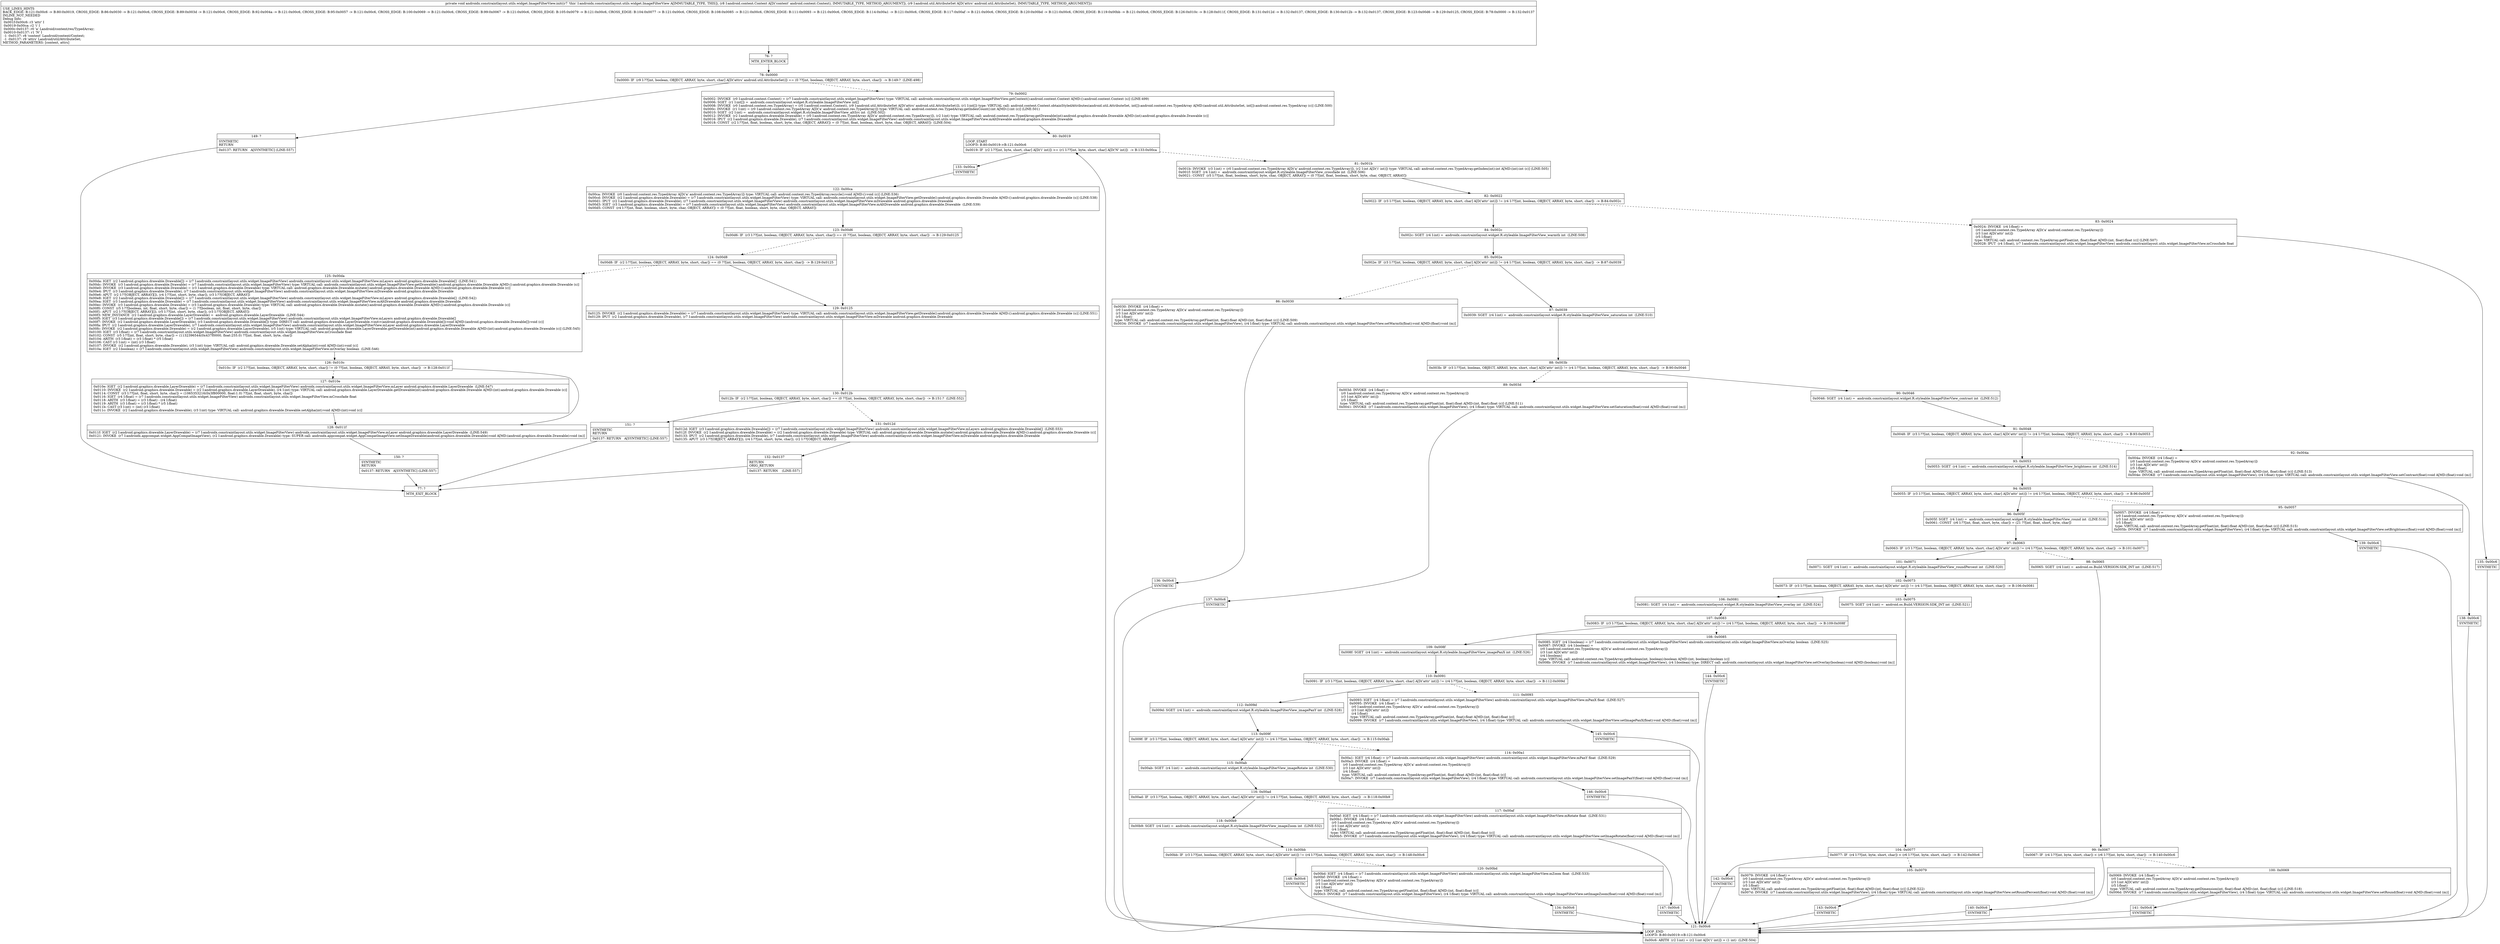 digraph "CFG forandroidx.constraintlayout.utils.widget.ImageFilterView.init(Landroid\/content\/Context;Landroid\/util\/AttributeSet;)V" {
Node_76 [shape=record,label="{76\:\ ?|MTH_ENTER_BLOCK\l}"];
Node_78 [shape=record,label="{78\:\ 0x0000|0x0000: IF  (r9 I:??[int, boolean, OBJECT, ARRAY, byte, short, char] A[D('attrs' android.util.AttributeSet)]) == (0 ??[int, boolean, OBJECT, ARRAY, byte, short, char])  \-\> B:149:?  (LINE:498)\l}"];
Node_79 [shape=record,label="{79\:\ 0x0002|0x0002: INVOKE  (r0 I:android.content.Context) = (r7 I:androidx.constraintlayout.utils.widget.ImageFilterView) type: VIRTUAL call: androidx.constraintlayout.utils.widget.ImageFilterView.getContext():android.content.Context A[MD:():android.content.Context (s)] (LINE:499)\l0x0006: SGET  (r1 I:int[]) =  androidx.constraintlayout.widget.R.styleable.ImageFilterView int[] \l0x0008: INVOKE  (r0 I:android.content.res.TypedArray) = (r0 I:android.content.Context), (r9 I:android.util.AttributeSet A[D('attrs' android.util.AttributeSet)]), (r1 I:int[]) type: VIRTUAL call: android.content.Context.obtainStyledAttributes(android.util.AttributeSet, int[]):android.content.res.TypedArray A[MD:(android.util.AttributeSet, int[]):android.content.res.TypedArray (c)] (LINE:500)\l0x000c: INVOKE  (r1 I:int) = (r0 I:android.content.res.TypedArray A[D('a' android.content.res.TypedArray)]) type: VIRTUAL call: android.content.res.TypedArray.getIndexCount():int A[MD:():int (c)] (LINE:501)\l0x0010: SGET  (r2 I:int) =  androidx.constraintlayout.widget.R.styleable.ImageFilterView_altSrc int  (LINE:502)\l0x0012: INVOKE  (r2 I:android.graphics.drawable.Drawable) = (r0 I:android.content.res.TypedArray A[D('a' android.content.res.TypedArray)]), (r2 I:int) type: VIRTUAL call: android.content.res.TypedArray.getDrawable(int):android.graphics.drawable.Drawable A[MD:(int):android.graphics.drawable.Drawable (c)]\l0x0016: IPUT  (r2 I:android.graphics.drawable.Drawable), (r7 I:androidx.constraintlayout.utils.widget.ImageFilterView) androidx.constraintlayout.utils.widget.ImageFilterView.mAltDrawable android.graphics.drawable.Drawable \l0x0018: CONST  (r2 I:??[int, float, boolean, short, byte, char, OBJECT, ARRAY]) = (0 ??[int, float, boolean, short, byte, char, OBJECT, ARRAY])  (LINE:504)\l}"];
Node_80 [shape=record,label="{80\:\ 0x0019|LOOP_START\lLOOP:0: B:80:0x0019\-\>B:121:0x00c6\l|0x0019: IF  (r2 I:??[int, byte, short, char] A[D('i' int)]) \>= (r1 I:??[int, byte, short, char] A[D('N' int)])  \-\> B:133:0x00ca \l}"];
Node_81 [shape=record,label="{81\:\ 0x001b|0x001b: INVOKE  (r3 I:int) = (r0 I:android.content.res.TypedArray A[D('a' android.content.res.TypedArray)]), (r2 I:int A[D('i' int)]) type: VIRTUAL call: android.content.res.TypedArray.getIndex(int):int A[MD:(int):int (c)] (LINE:505)\l0x001f: SGET  (r4 I:int) =  androidx.constraintlayout.widget.R.styleable.ImageFilterView_crossfade int  (LINE:506)\l0x0021: CONST  (r5 I:??[int, float, boolean, short, byte, char, OBJECT, ARRAY]) = (0 ??[int, float, boolean, short, byte, char, OBJECT, ARRAY]) \l}"];
Node_82 [shape=record,label="{82\:\ 0x0022|0x0022: IF  (r3 I:??[int, boolean, OBJECT, ARRAY, byte, short, char] A[D('attr' int)]) != (r4 I:??[int, boolean, OBJECT, ARRAY, byte, short, char])  \-\> B:84:0x002c \l}"];
Node_83 [shape=record,label="{83\:\ 0x0024|0x0024: INVOKE  (r4 I:float) = \l  (r0 I:android.content.res.TypedArray A[D('a' android.content.res.TypedArray)])\l  (r3 I:int A[D('attr' int)])\l  (r5 I:float)\l type: VIRTUAL call: android.content.res.TypedArray.getFloat(int, float):float A[MD:(int, float):float (c)] (LINE:507)\l0x0028: IPUT  (r4 I:float), (r7 I:androidx.constraintlayout.utils.widget.ImageFilterView) androidx.constraintlayout.utils.widget.ImageFilterView.mCrossfade float \l}"];
Node_135 [shape=record,label="{135\:\ 0x00c6|SYNTHETIC\l}"];
Node_121 [shape=record,label="{121\:\ 0x00c6|LOOP_END\lLOOP:0: B:80:0x0019\-\>B:121:0x00c6\l|0x00c6: ARITH  (r2 I:int) = (r2 I:int A[D('i' int)]) + (1 int)  (LINE:504)\l}"];
Node_84 [shape=record,label="{84\:\ 0x002c|0x002c: SGET  (r4 I:int) =  androidx.constraintlayout.widget.R.styleable.ImageFilterView_warmth int  (LINE:508)\l}"];
Node_85 [shape=record,label="{85\:\ 0x002e|0x002e: IF  (r3 I:??[int, boolean, OBJECT, ARRAY, byte, short, char] A[D('attr' int)]) != (r4 I:??[int, boolean, OBJECT, ARRAY, byte, short, char])  \-\> B:87:0x0039 \l}"];
Node_86 [shape=record,label="{86\:\ 0x0030|0x0030: INVOKE  (r4 I:float) = \l  (r0 I:android.content.res.TypedArray A[D('a' android.content.res.TypedArray)])\l  (r3 I:int A[D('attr' int)])\l  (r5 I:float)\l type: VIRTUAL call: android.content.res.TypedArray.getFloat(int, float):float A[MD:(int, float):float (c)] (LINE:509)\l0x0034: INVOKE  (r7 I:androidx.constraintlayout.utils.widget.ImageFilterView), (r4 I:float) type: VIRTUAL call: androidx.constraintlayout.utils.widget.ImageFilterView.setWarmth(float):void A[MD:(float):void (m)]\l}"];
Node_136 [shape=record,label="{136\:\ 0x00c6|SYNTHETIC\l}"];
Node_87 [shape=record,label="{87\:\ 0x0039|0x0039: SGET  (r4 I:int) =  androidx.constraintlayout.widget.R.styleable.ImageFilterView_saturation int  (LINE:510)\l}"];
Node_88 [shape=record,label="{88\:\ 0x003b|0x003b: IF  (r3 I:??[int, boolean, OBJECT, ARRAY, byte, short, char] A[D('attr' int)]) != (r4 I:??[int, boolean, OBJECT, ARRAY, byte, short, char])  \-\> B:90:0x0046 \l}"];
Node_89 [shape=record,label="{89\:\ 0x003d|0x003d: INVOKE  (r4 I:float) = \l  (r0 I:android.content.res.TypedArray A[D('a' android.content.res.TypedArray)])\l  (r3 I:int A[D('attr' int)])\l  (r5 I:float)\l type: VIRTUAL call: android.content.res.TypedArray.getFloat(int, float):float A[MD:(int, float):float (c)] (LINE:511)\l0x0041: INVOKE  (r7 I:androidx.constraintlayout.utils.widget.ImageFilterView), (r4 I:float) type: VIRTUAL call: androidx.constraintlayout.utils.widget.ImageFilterView.setSaturation(float):void A[MD:(float):void (m)]\l}"];
Node_137 [shape=record,label="{137\:\ 0x00c6|SYNTHETIC\l}"];
Node_90 [shape=record,label="{90\:\ 0x0046|0x0046: SGET  (r4 I:int) =  androidx.constraintlayout.widget.R.styleable.ImageFilterView_contrast int  (LINE:512)\l}"];
Node_91 [shape=record,label="{91\:\ 0x0048|0x0048: IF  (r3 I:??[int, boolean, OBJECT, ARRAY, byte, short, char] A[D('attr' int)]) != (r4 I:??[int, boolean, OBJECT, ARRAY, byte, short, char])  \-\> B:93:0x0053 \l}"];
Node_92 [shape=record,label="{92\:\ 0x004a|0x004a: INVOKE  (r4 I:float) = \l  (r0 I:android.content.res.TypedArray A[D('a' android.content.res.TypedArray)])\l  (r3 I:int A[D('attr' int)])\l  (r5 I:float)\l type: VIRTUAL call: android.content.res.TypedArray.getFloat(int, float):float A[MD:(int, float):float (c)] (LINE:513)\l0x004e: INVOKE  (r7 I:androidx.constraintlayout.utils.widget.ImageFilterView), (r4 I:float) type: VIRTUAL call: androidx.constraintlayout.utils.widget.ImageFilterView.setContrast(float):void A[MD:(float):void (m)]\l}"];
Node_138 [shape=record,label="{138\:\ 0x00c6|SYNTHETIC\l}"];
Node_93 [shape=record,label="{93\:\ 0x0053|0x0053: SGET  (r4 I:int) =  androidx.constraintlayout.widget.R.styleable.ImageFilterView_brightness int  (LINE:514)\l}"];
Node_94 [shape=record,label="{94\:\ 0x0055|0x0055: IF  (r3 I:??[int, boolean, OBJECT, ARRAY, byte, short, char] A[D('attr' int)]) != (r4 I:??[int, boolean, OBJECT, ARRAY, byte, short, char])  \-\> B:96:0x005f \l}"];
Node_95 [shape=record,label="{95\:\ 0x0057|0x0057: INVOKE  (r4 I:float) = \l  (r0 I:android.content.res.TypedArray A[D('a' android.content.res.TypedArray)])\l  (r3 I:int A[D('attr' int)])\l  (r5 I:float)\l type: VIRTUAL call: android.content.res.TypedArray.getFloat(int, float):float A[MD:(int, float):float (c)] (LINE:515)\l0x005b: INVOKE  (r7 I:androidx.constraintlayout.utils.widget.ImageFilterView), (r4 I:float) type: VIRTUAL call: androidx.constraintlayout.utils.widget.ImageFilterView.setBrightness(float):void A[MD:(float):void (m)]\l}"];
Node_139 [shape=record,label="{139\:\ 0x00c6|SYNTHETIC\l}"];
Node_96 [shape=record,label="{96\:\ 0x005f|0x005f: SGET  (r4 I:int) =  androidx.constraintlayout.widget.R.styleable.ImageFilterView_round int  (LINE:516)\l0x0061: CONST  (r6 I:??[int, float, short, byte, char]) = (21 ??[int, float, short, byte, char]) \l}"];
Node_97 [shape=record,label="{97\:\ 0x0063|0x0063: IF  (r3 I:??[int, boolean, OBJECT, ARRAY, byte, short, char] A[D('attr' int)]) != (r4 I:??[int, boolean, OBJECT, ARRAY, byte, short, char])  \-\> B:101:0x0071 \l}"];
Node_98 [shape=record,label="{98\:\ 0x0065|0x0065: SGET  (r4 I:int) =  android.os.Build.VERSION.SDK_INT int  (LINE:517)\l}"];
Node_99 [shape=record,label="{99\:\ 0x0067|0x0067: IF  (r4 I:??[int, byte, short, char]) \< (r6 I:??[int, byte, short, char])  \-\> B:140:0x00c6 \l}"];
Node_100 [shape=record,label="{100\:\ 0x0069|0x0069: INVOKE  (r4 I:float) = \l  (r0 I:android.content.res.TypedArray A[D('a' android.content.res.TypedArray)])\l  (r3 I:int A[D('attr' int)])\l  (r5 I:float)\l type: VIRTUAL call: android.content.res.TypedArray.getDimension(int, float):float A[MD:(int, float):float (c)] (LINE:518)\l0x006d: INVOKE  (r7 I:androidx.constraintlayout.utils.widget.ImageFilterView), (r4 I:float) type: VIRTUAL call: androidx.constraintlayout.utils.widget.ImageFilterView.setRound(float):void A[MD:(float):void (m)]\l}"];
Node_141 [shape=record,label="{141\:\ 0x00c6|SYNTHETIC\l}"];
Node_140 [shape=record,label="{140\:\ 0x00c6|SYNTHETIC\l}"];
Node_101 [shape=record,label="{101\:\ 0x0071|0x0071: SGET  (r4 I:int) =  androidx.constraintlayout.widget.R.styleable.ImageFilterView_roundPercent int  (LINE:520)\l}"];
Node_102 [shape=record,label="{102\:\ 0x0073|0x0073: IF  (r3 I:??[int, boolean, OBJECT, ARRAY, byte, short, char] A[D('attr' int)]) != (r4 I:??[int, boolean, OBJECT, ARRAY, byte, short, char])  \-\> B:106:0x0081 \l}"];
Node_103 [shape=record,label="{103\:\ 0x0075|0x0075: SGET  (r4 I:int) =  android.os.Build.VERSION.SDK_INT int  (LINE:521)\l}"];
Node_104 [shape=record,label="{104\:\ 0x0077|0x0077: IF  (r4 I:??[int, byte, short, char]) \< (r6 I:??[int, byte, short, char])  \-\> B:142:0x00c6 \l}"];
Node_105 [shape=record,label="{105\:\ 0x0079|0x0079: INVOKE  (r4 I:float) = \l  (r0 I:android.content.res.TypedArray A[D('a' android.content.res.TypedArray)])\l  (r3 I:int A[D('attr' int)])\l  (r5 I:float)\l type: VIRTUAL call: android.content.res.TypedArray.getFloat(int, float):float A[MD:(int, float):float (c)] (LINE:522)\l0x007d: INVOKE  (r7 I:androidx.constraintlayout.utils.widget.ImageFilterView), (r4 I:float) type: VIRTUAL call: androidx.constraintlayout.utils.widget.ImageFilterView.setRoundPercent(float):void A[MD:(float):void (m)]\l}"];
Node_143 [shape=record,label="{143\:\ 0x00c6|SYNTHETIC\l}"];
Node_142 [shape=record,label="{142\:\ 0x00c6|SYNTHETIC\l}"];
Node_106 [shape=record,label="{106\:\ 0x0081|0x0081: SGET  (r4 I:int) =  androidx.constraintlayout.widget.R.styleable.ImageFilterView_overlay int  (LINE:524)\l}"];
Node_107 [shape=record,label="{107\:\ 0x0083|0x0083: IF  (r3 I:??[int, boolean, OBJECT, ARRAY, byte, short, char] A[D('attr' int)]) != (r4 I:??[int, boolean, OBJECT, ARRAY, byte, short, char])  \-\> B:109:0x008f \l}"];
Node_108 [shape=record,label="{108\:\ 0x0085|0x0085: IGET  (r4 I:boolean) = (r7 I:androidx.constraintlayout.utils.widget.ImageFilterView) androidx.constraintlayout.utils.widget.ImageFilterView.mOverlay boolean  (LINE:525)\l0x0087: INVOKE  (r4 I:boolean) = \l  (r0 I:android.content.res.TypedArray A[D('a' android.content.res.TypedArray)])\l  (r3 I:int A[D('attr' int)])\l  (r4 I:boolean)\l type: VIRTUAL call: android.content.res.TypedArray.getBoolean(int, boolean):boolean A[MD:(int, boolean):boolean (c)]\l0x008b: INVOKE  (r7 I:androidx.constraintlayout.utils.widget.ImageFilterView), (r4 I:boolean) type: DIRECT call: androidx.constraintlayout.utils.widget.ImageFilterView.setOverlay(boolean):void A[MD:(boolean):void (m)]\l}"];
Node_144 [shape=record,label="{144\:\ 0x00c6|SYNTHETIC\l}"];
Node_109 [shape=record,label="{109\:\ 0x008f|0x008f: SGET  (r4 I:int) =  androidx.constraintlayout.widget.R.styleable.ImageFilterView_imagePanX int  (LINE:526)\l}"];
Node_110 [shape=record,label="{110\:\ 0x0091|0x0091: IF  (r3 I:??[int, boolean, OBJECT, ARRAY, byte, short, char] A[D('attr' int)]) != (r4 I:??[int, boolean, OBJECT, ARRAY, byte, short, char])  \-\> B:112:0x009d \l}"];
Node_111 [shape=record,label="{111\:\ 0x0093|0x0093: IGET  (r4 I:float) = (r7 I:androidx.constraintlayout.utils.widget.ImageFilterView) androidx.constraintlayout.utils.widget.ImageFilterView.mPanX float  (LINE:527)\l0x0095: INVOKE  (r4 I:float) = \l  (r0 I:android.content.res.TypedArray A[D('a' android.content.res.TypedArray)])\l  (r3 I:int A[D('attr' int)])\l  (r4 I:float)\l type: VIRTUAL call: android.content.res.TypedArray.getFloat(int, float):float A[MD:(int, float):float (c)]\l0x0099: INVOKE  (r7 I:androidx.constraintlayout.utils.widget.ImageFilterView), (r4 I:float) type: VIRTUAL call: androidx.constraintlayout.utils.widget.ImageFilterView.setImagePanX(float):void A[MD:(float):void (m)]\l}"];
Node_145 [shape=record,label="{145\:\ 0x00c6|SYNTHETIC\l}"];
Node_112 [shape=record,label="{112\:\ 0x009d|0x009d: SGET  (r4 I:int) =  androidx.constraintlayout.widget.R.styleable.ImageFilterView_imagePanY int  (LINE:528)\l}"];
Node_113 [shape=record,label="{113\:\ 0x009f|0x009f: IF  (r3 I:??[int, boolean, OBJECT, ARRAY, byte, short, char] A[D('attr' int)]) != (r4 I:??[int, boolean, OBJECT, ARRAY, byte, short, char])  \-\> B:115:0x00ab \l}"];
Node_114 [shape=record,label="{114\:\ 0x00a1|0x00a1: IGET  (r4 I:float) = (r7 I:androidx.constraintlayout.utils.widget.ImageFilterView) androidx.constraintlayout.utils.widget.ImageFilterView.mPanY float  (LINE:529)\l0x00a3: INVOKE  (r4 I:float) = \l  (r0 I:android.content.res.TypedArray A[D('a' android.content.res.TypedArray)])\l  (r3 I:int A[D('attr' int)])\l  (r4 I:float)\l type: VIRTUAL call: android.content.res.TypedArray.getFloat(int, float):float A[MD:(int, float):float (c)]\l0x00a7: INVOKE  (r7 I:androidx.constraintlayout.utils.widget.ImageFilterView), (r4 I:float) type: VIRTUAL call: androidx.constraintlayout.utils.widget.ImageFilterView.setImagePanY(float):void A[MD:(float):void (m)]\l}"];
Node_146 [shape=record,label="{146\:\ 0x00c6|SYNTHETIC\l}"];
Node_115 [shape=record,label="{115\:\ 0x00ab|0x00ab: SGET  (r4 I:int) =  androidx.constraintlayout.widget.R.styleable.ImageFilterView_imageRotate int  (LINE:530)\l}"];
Node_116 [shape=record,label="{116\:\ 0x00ad|0x00ad: IF  (r3 I:??[int, boolean, OBJECT, ARRAY, byte, short, char] A[D('attr' int)]) != (r4 I:??[int, boolean, OBJECT, ARRAY, byte, short, char])  \-\> B:118:0x00b9 \l}"];
Node_117 [shape=record,label="{117\:\ 0x00af|0x00af: IGET  (r4 I:float) = (r7 I:androidx.constraintlayout.utils.widget.ImageFilterView) androidx.constraintlayout.utils.widget.ImageFilterView.mRotate float  (LINE:531)\l0x00b1: INVOKE  (r4 I:float) = \l  (r0 I:android.content.res.TypedArray A[D('a' android.content.res.TypedArray)])\l  (r3 I:int A[D('attr' int)])\l  (r4 I:float)\l type: VIRTUAL call: android.content.res.TypedArray.getFloat(int, float):float A[MD:(int, float):float (c)]\l0x00b5: INVOKE  (r7 I:androidx.constraintlayout.utils.widget.ImageFilterView), (r4 I:float) type: VIRTUAL call: androidx.constraintlayout.utils.widget.ImageFilterView.setImageRotate(float):void A[MD:(float):void (m)]\l}"];
Node_147 [shape=record,label="{147\:\ 0x00c6|SYNTHETIC\l}"];
Node_118 [shape=record,label="{118\:\ 0x00b9|0x00b9: SGET  (r4 I:int) =  androidx.constraintlayout.widget.R.styleable.ImageFilterView_imageZoom int  (LINE:532)\l}"];
Node_119 [shape=record,label="{119\:\ 0x00bb|0x00bb: IF  (r3 I:??[int, boolean, OBJECT, ARRAY, byte, short, char] A[D('attr' int)]) != (r4 I:??[int, boolean, OBJECT, ARRAY, byte, short, char])  \-\> B:148:0x00c6 \l}"];
Node_120 [shape=record,label="{120\:\ 0x00bd|0x00bd: IGET  (r4 I:float) = (r7 I:androidx.constraintlayout.utils.widget.ImageFilterView) androidx.constraintlayout.utils.widget.ImageFilterView.mZoom float  (LINE:533)\l0x00bf: INVOKE  (r4 I:float) = \l  (r0 I:android.content.res.TypedArray A[D('a' android.content.res.TypedArray)])\l  (r3 I:int A[D('attr' int)])\l  (r4 I:float)\l type: VIRTUAL call: android.content.res.TypedArray.getFloat(int, float):float A[MD:(int, float):float (c)]\l0x00c3: INVOKE  (r7 I:androidx.constraintlayout.utils.widget.ImageFilterView), (r4 I:float) type: VIRTUAL call: androidx.constraintlayout.utils.widget.ImageFilterView.setImageZoom(float):void A[MD:(float):void (m)]\l}"];
Node_134 [shape=record,label="{134\:\ 0x00c6|SYNTHETIC\l}"];
Node_148 [shape=record,label="{148\:\ 0x00c6|SYNTHETIC\l}"];
Node_133 [shape=record,label="{133\:\ 0x00ca|SYNTHETIC\l}"];
Node_122 [shape=record,label="{122\:\ 0x00ca|0x00ca: INVOKE  (r0 I:android.content.res.TypedArray A[D('a' android.content.res.TypedArray)]) type: VIRTUAL call: android.content.res.TypedArray.recycle():void A[MD:():void (c)] (LINE:536)\l0x00cd: INVOKE  (r2 I:android.graphics.drawable.Drawable) = (r7 I:androidx.constraintlayout.utils.widget.ImageFilterView) type: VIRTUAL call: androidx.constraintlayout.utils.widget.ImageFilterView.getDrawable():android.graphics.drawable.Drawable A[MD:():android.graphics.drawable.Drawable (s)] (LINE:538)\l0x00d1: IPUT  (r2 I:android.graphics.drawable.Drawable), (r7 I:androidx.constraintlayout.utils.widget.ImageFilterView) androidx.constraintlayout.utils.widget.ImageFilterView.mDrawable android.graphics.drawable.Drawable \l0x00d3: IGET  (r3 I:android.graphics.drawable.Drawable) = (r7 I:androidx.constraintlayout.utils.widget.ImageFilterView) androidx.constraintlayout.utils.widget.ImageFilterView.mAltDrawable android.graphics.drawable.Drawable  (LINE:539)\l0x00d5: CONST  (r4 I:??[int, float, boolean, short, byte, char, OBJECT, ARRAY]) = (0 ??[int, float, boolean, short, byte, char, OBJECT, ARRAY]) \l}"];
Node_123 [shape=record,label="{123\:\ 0x00d6|0x00d6: IF  (r3 I:??[int, boolean, OBJECT, ARRAY, byte, short, char]) == (0 ??[int, boolean, OBJECT, ARRAY, byte, short, char])  \-\> B:129:0x0125 \l}"];
Node_124 [shape=record,label="{124\:\ 0x00d8|0x00d8: IF  (r2 I:??[int, boolean, OBJECT, ARRAY, byte, short, char]) == (0 ??[int, boolean, OBJECT, ARRAY, byte, short, char])  \-\> B:129:0x0125 \l}"];
Node_125 [shape=record,label="{125\:\ 0x00da|0x00da: IGET  (r2 I:android.graphics.drawable.Drawable[]) = (r7 I:androidx.constraintlayout.utils.widget.ImageFilterView) androidx.constraintlayout.utils.widget.ImageFilterView.mLayers android.graphics.drawable.Drawable[]  (LINE:541)\l0x00dc: INVOKE  (r3 I:android.graphics.drawable.Drawable) = (r7 I:androidx.constraintlayout.utils.widget.ImageFilterView) type: VIRTUAL call: androidx.constraintlayout.utils.widget.ImageFilterView.getDrawable():android.graphics.drawable.Drawable A[MD:():android.graphics.drawable.Drawable (s)]\l0x00e0: INVOKE  (r3 I:android.graphics.drawable.Drawable) = (r3 I:android.graphics.drawable.Drawable) type: VIRTUAL call: android.graphics.drawable.Drawable.mutate():android.graphics.drawable.Drawable A[MD:():android.graphics.drawable.Drawable (c)]\l0x00e4: IPUT  (r3 I:android.graphics.drawable.Drawable), (r7 I:androidx.constraintlayout.utils.widget.ImageFilterView) androidx.constraintlayout.utils.widget.ImageFilterView.mDrawable android.graphics.drawable.Drawable \l0x00e6: APUT  (r2 I:??[OBJECT, ARRAY][]), (r4 I:??[int, short, byte, char]), (r3 I:??[OBJECT, ARRAY]) \l0x00e8: IGET  (r2 I:android.graphics.drawable.Drawable[]) = (r7 I:androidx.constraintlayout.utils.widget.ImageFilterView) androidx.constraintlayout.utils.widget.ImageFilterView.mLayers android.graphics.drawable.Drawable[]  (LINE:542)\l0x00ea: IGET  (r3 I:android.graphics.drawable.Drawable) = (r7 I:androidx.constraintlayout.utils.widget.ImageFilterView) androidx.constraintlayout.utils.widget.ImageFilterView.mAltDrawable android.graphics.drawable.Drawable \l0x00ec: INVOKE  (r3 I:android.graphics.drawable.Drawable) = (r3 I:android.graphics.drawable.Drawable) type: VIRTUAL call: android.graphics.drawable.Drawable.mutate():android.graphics.drawable.Drawable A[MD:():android.graphics.drawable.Drawable (c)]\l0x00f0: CONST  (r5 I:??[boolean, int, float, short, byte, char]) = (1 ??[boolean, int, float, short, byte, char]) \l0x00f1: APUT  (r2 I:??[OBJECT, ARRAY][]), (r5 I:??[int, short, byte, char]), (r3 I:??[OBJECT, ARRAY]) \l0x00f3: NEW_INSTANCE  (r2 I:android.graphics.drawable.LayerDrawable) =  android.graphics.drawable.LayerDrawable  (LINE:544)\l0x00f5: IGET  (r3 I:android.graphics.drawable.Drawable[]) = (r7 I:androidx.constraintlayout.utils.widget.ImageFilterView) androidx.constraintlayout.utils.widget.ImageFilterView.mLayers android.graphics.drawable.Drawable[] \l0x00f7: INVOKE  (r2 I:android.graphics.drawable.LayerDrawable), (r3 I:android.graphics.drawable.Drawable[]) type: DIRECT call: android.graphics.drawable.LayerDrawable.\<init\>(android.graphics.drawable.Drawable[]):void A[MD:(android.graphics.drawable.Drawable[]):void (c)]\l0x00fa: IPUT  (r2 I:android.graphics.drawable.LayerDrawable), (r7 I:androidx.constraintlayout.utils.widget.ImageFilterView) androidx.constraintlayout.utils.widget.ImageFilterView.mLayer android.graphics.drawable.LayerDrawable \l0x00fc: INVOKE  (r2 I:android.graphics.drawable.Drawable) = (r2 I:android.graphics.drawable.LayerDrawable), (r5 I:int) type: VIRTUAL call: android.graphics.drawable.LayerDrawable.getDrawable(int):android.graphics.drawable.Drawable A[MD:(int):android.graphics.drawable.Drawable (c)] (LINE:545)\l0x0100: IGET  (r3 I:float) = (r7 I:androidx.constraintlayout.utils.widget.ImageFilterView) androidx.constraintlayout.utils.widget.ImageFilterView.mCrossfade float \l0x0102: CONST  (r5 I:??[int, float, short, byte, char]) = (1132396544(0x437f0000, float:255.0) ??[int, float, short, byte, char]) \l0x0104: ARITH  (r3 I:float) = (r3 I:float) * (r5 I:float) \l0x0106: CAST (r3 I:int) = (int) (r3 I:float) \l0x0107: INVOKE  (r2 I:android.graphics.drawable.Drawable), (r3 I:int) type: VIRTUAL call: android.graphics.drawable.Drawable.setAlpha(int):void A[MD:(int):void (c)]\l0x010a: IGET  (r2 I:boolean) = (r7 I:androidx.constraintlayout.utils.widget.ImageFilterView) androidx.constraintlayout.utils.widget.ImageFilterView.mOverlay boolean  (LINE:546)\l}"];
Node_126 [shape=record,label="{126\:\ 0x010c|0x010c: IF  (r2 I:??[int, boolean, OBJECT, ARRAY, byte, short, char]) != (0 ??[int, boolean, OBJECT, ARRAY, byte, short, char])  \-\> B:128:0x011f \l}"];
Node_127 [shape=record,label="{127\:\ 0x010e|0x010e: IGET  (r2 I:android.graphics.drawable.LayerDrawable) = (r7 I:androidx.constraintlayout.utils.widget.ImageFilterView) androidx.constraintlayout.utils.widget.ImageFilterView.mLayer android.graphics.drawable.LayerDrawable  (LINE:547)\l0x0110: INVOKE  (r2 I:android.graphics.drawable.Drawable) = (r2 I:android.graphics.drawable.LayerDrawable), (r4 I:int) type: VIRTUAL call: android.graphics.drawable.LayerDrawable.getDrawable(int):android.graphics.drawable.Drawable A[MD:(int):android.graphics.drawable.Drawable (c)]\l0x0114: CONST  (r3 I:??[int, float, short, byte, char]) = (1065353216(0x3f800000, float:1.0) ??[int, float, short, byte, char]) \l0x0116: IGET  (r4 I:float) = (r7 I:androidx.constraintlayout.utils.widget.ImageFilterView) androidx.constraintlayout.utils.widget.ImageFilterView.mCrossfade float \l0x0118: ARITH  (r3 I:float) = (r3 I:float) \- (r4 I:float) \l0x0119: ARITH  (r3 I:float) = (r3 I:float) * (r5 I:float) \l0x011b: CAST (r3 I:int) = (int) (r3 I:float) \l0x011c: INVOKE  (r2 I:android.graphics.drawable.Drawable), (r3 I:int) type: VIRTUAL call: android.graphics.drawable.Drawable.setAlpha(int):void A[MD:(int):void (c)]\l}"];
Node_128 [shape=record,label="{128\:\ 0x011f|0x011f: IGET  (r2 I:android.graphics.drawable.LayerDrawable) = (r7 I:androidx.constraintlayout.utils.widget.ImageFilterView) androidx.constraintlayout.utils.widget.ImageFilterView.mLayer android.graphics.drawable.LayerDrawable  (LINE:549)\l0x0121: INVOKE  (r7 I:androidx.appcompat.widget.AppCompatImageView), (r2 I:android.graphics.drawable.Drawable) type: SUPER call: androidx.appcompat.widget.AppCompatImageView.setImageDrawable(android.graphics.drawable.Drawable):void A[MD:(android.graphics.drawable.Drawable):void (m)]\l}"];
Node_150 [shape=record,label="{150\:\ ?|SYNTHETIC\lRETURN\l|0x0137: RETURN   A[SYNTHETIC] (LINE:557)\l}"];
Node_77 [shape=record,label="{77\:\ ?|MTH_EXIT_BLOCK\l}"];
Node_129 [shape=record,label="{129\:\ 0x0125|0x0125: INVOKE  (r2 I:android.graphics.drawable.Drawable) = (r7 I:androidx.constraintlayout.utils.widget.ImageFilterView) type: VIRTUAL call: androidx.constraintlayout.utils.widget.ImageFilterView.getDrawable():android.graphics.drawable.Drawable A[MD:():android.graphics.drawable.Drawable (s)] (LINE:551)\l0x0129: IPUT  (r2 I:android.graphics.drawable.Drawable), (r7 I:androidx.constraintlayout.utils.widget.ImageFilterView) androidx.constraintlayout.utils.widget.ImageFilterView.mDrawable android.graphics.drawable.Drawable \l}"];
Node_130 [shape=record,label="{130\:\ 0x012b|0x012b: IF  (r2 I:??[int, boolean, OBJECT, ARRAY, byte, short, char]) == (0 ??[int, boolean, OBJECT, ARRAY, byte, short, char])  \-\> B:151:?  (LINE:552)\l}"];
Node_131 [shape=record,label="{131\:\ 0x012d|0x012d: IGET  (r3 I:android.graphics.drawable.Drawable[]) = (r7 I:androidx.constraintlayout.utils.widget.ImageFilterView) androidx.constraintlayout.utils.widget.ImageFilterView.mLayers android.graphics.drawable.Drawable[]  (LINE:553)\l0x012f: INVOKE  (r2 I:android.graphics.drawable.Drawable) = (r2 I:android.graphics.drawable.Drawable) type: VIRTUAL call: android.graphics.drawable.Drawable.mutate():android.graphics.drawable.Drawable A[MD:():android.graphics.drawable.Drawable (c)]\l0x0133: IPUT  (r2 I:android.graphics.drawable.Drawable), (r7 I:androidx.constraintlayout.utils.widget.ImageFilterView) androidx.constraintlayout.utils.widget.ImageFilterView.mDrawable android.graphics.drawable.Drawable \l0x0135: APUT  (r3 I:??[OBJECT, ARRAY][]), (r4 I:??[int, short, byte, char]), (r2 I:??[OBJECT, ARRAY]) \l}"];
Node_132 [shape=record,label="{132\:\ 0x0137|RETURN\lORIG_RETURN\l|0x0137: RETURN    (LINE:557)\l}"];
Node_151 [shape=record,label="{151\:\ ?|SYNTHETIC\lRETURN\l|0x0137: RETURN   A[SYNTHETIC] (LINE:557)\l}"];
Node_149 [shape=record,label="{149\:\ ?|SYNTHETIC\lRETURN\l|0x0137: RETURN   A[SYNTHETIC] (LINE:557)\l}"];
MethodNode[shape=record,label="{private void androidx.constraintlayout.utils.widget.ImageFilterView.init((r7 'this' I:androidx.constraintlayout.utils.widget.ImageFilterView A[IMMUTABLE_TYPE, THIS]), (r8 I:android.content.Context A[D('context' android.content.Context), IMMUTABLE_TYPE, METHOD_ARGUMENT]), (r9 I:android.util.AttributeSet A[D('attrs' android.util.AttributeSet), IMMUTABLE_TYPE, METHOD_ARGUMENT]))  | USE_LINES_HINTS\lBACK_EDGE: B:121:0x00c6 \-\> B:80:0x0019, CROSS_EDGE: B:86:0x0030 \-\> B:121:0x00c6, CROSS_EDGE: B:89:0x003d \-\> B:121:0x00c6, CROSS_EDGE: B:92:0x004a \-\> B:121:0x00c6, CROSS_EDGE: B:95:0x0057 \-\> B:121:0x00c6, CROSS_EDGE: B:100:0x0069 \-\> B:121:0x00c6, CROSS_EDGE: B:99:0x0067 \-\> B:121:0x00c6, CROSS_EDGE: B:105:0x0079 \-\> B:121:0x00c6, CROSS_EDGE: B:104:0x0077 \-\> B:121:0x00c6, CROSS_EDGE: B:108:0x0085 \-\> B:121:0x00c6, CROSS_EDGE: B:111:0x0093 \-\> B:121:0x00c6, CROSS_EDGE: B:114:0x00a1 \-\> B:121:0x00c6, CROSS_EDGE: B:117:0x00af \-\> B:121:0x00c6, CROSS_EDGE: B:120:0x00bd \-\> B:121:0x00c6, CROSS_EDGE: B:119:0x00bb \-\> B:121:0x00c6, CROSS_EDGE: B:126:0x010c \-\> B:128:0x011f, CROSS_EDGE: B:131:0x012d \-\> B:132:0x0137, CROSS_EDGE: B:130:0x012b \-\> B:132:0x0137, CROSS_EDGE: B:123:0x00d6 \-\> B:129:0x0125, CROSS_EDGE: B:78:0x0000 \-\> B:132:0x0137\lINLINE_NOT_NEEDED\lDebug Info:\l  0x001f\-0x00c6: r3 'attr' I\l  0x0019\-0x00ca: r2 'i' I\l  0x000c\-0x0137: r0 'a' Landroid\/content\/res\/TypedArray;\l  0x0010\-0x0137: r1 'N' I\l  \-1 \-0x0137: r8 'context' Landroid\/content\/Context;\l  \-1 \-0x0137: r9 'attrs' Landroid\/util\/AttributeSet;\lMETHOD_PARAMETERS: [context, attrs]\l}"];
MethodNode -> Node_76;Node_76 -> Node_78;
Node_78 -> Node_79[style=dashed];
Node_78 -> Node_149;
Node_79 -> Node_80;
Node_80 -> Node_81[style=dashed];
Node_80 -> Node_133;
Node_81 -> Node_82;
Node_82 -> Node_83[style=dashed];
Node_82 -> Node_84;
Node_83 -> Node_135;
Node_135 -> Node_121;
Node_121 -> Node_80;
Node_84 -> Node_85;
Node_85 -> Node_86[style=dashed];
Node_85 -> Node_87;
Node_86 -> Node_136;
Node_136 -> Node_121;
Node_87 -> Node_88;
Node_88 -> Node_89[style=dashed];
Node_88 -> Node_90;
Node_89 -> Node_137;
Node_137 -> Node_121;
Node_90 -> Node_91;
Node_91 -> Node_92[style=dashed];
Node_91 -> Node_93;
Node_92 -> Node_138;
Node_138 -> Node_121;
Node_93 -> Node_94;
Node_94 -> Node_95[style=dashed];
Node_94 -> Node_96;
Node_95 -> Node_139;
Node_139 -> Node_121;
Node_96 -> Node_97;
Node_97 -> Node_98[style=dashed];
Node_97 -> Node_101;
Node_98 -> Node_99;
Node_99 -> Node_100[style=dashed];
Node_99 -> Node_140;
Node_100 -> Node_141;
Node_141 -> Node_121;
Node_140 -> Node_121;
Node_101 -> Node_102;
Node_102 -> Node_103[style=dashed];
Node_102 -> Node_106;
Node_103 -> Node_104;
Node_104 -> Node_105[style=dashed];
Node_104 -> Node_142;
Node_105 -> Node_143;
Node_143 -> Node_121;
Node_142 -> Node_121;
Node_106 -> Node_107;
Node_107 -> Node_108[style=dashed];
Node_107 -> Node_109;
Node_108 -> Node_144;
Node_144 -> Node_121;
Node_109 -> Node_110;
Node_110 -> Node_111[style=dashed];
Node_110 -> Node_112;
Node_111 -> Node_145;
Node_145 -> Node_121;
Node_112 -> Node_113;
Node_113 -> Node_114[style=dashed];
Node_113 -> Node_115;
Node_114 -> Node_146;
Node_146 -> Node_121;
Node_115 -> Node_116;
Node_116 -> Node_117[style=dashed];
Node_116 -> Node_118;
Node_117 -> Node_147;
Node_147 -> Node_121;
Node_118 -> Node_119;
Node_119 -> Node_120[style=dashed];
Node_119 -> Node_148;
Node_120 -> Node_134;
Node_134 -> Node_121;
Node_148 -> Node_121;
Node_133 -> Node_122;
Node_122 -> Node_123;
Node_123 -> Node_124[style=dashed];
Node_123 -> Node_129;
Node_124 -> Node_125[style=dashed];
Node_124 -> Node_129;
Node_125 -> Node_126;
Node_126 -> Node_127[style=dashed];
Node_126 -> Node_128;
Node_127 -> Node_128;
Node_128 -> Node_150;
Node_150 -> Node_77;
Node_129 -> Node_130;
Node_130 -> Node_131[style=dashed];
Node_130 -> Node_151;
Node_131 -> Node_132;
Node_132 -> Node_77;
Node_151 -> Node_77;
Node_149 -> Node_77;
}


